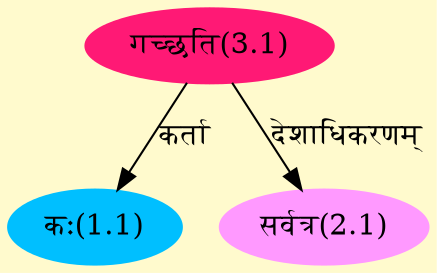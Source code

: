 digraph G{
rankdir=BT;
 compound=true;
 bgcolor="lemonchiffon1";
Node1_1 [style=filled, color="#00BFFF" label = "कः(1.1)"]
Node3_1 [style=filled, color="#FF1975" label = "गच्छति(3.1)"]
Node2_1 [style=filled, color="#FF99FF" label = "सर्वत्र(2.1)"]
/* Start of Relations section */

Node1_1 -> Node3_1 [  label="कर्ता"  dir="back" ]
Node2_1 -> Node3_1 [  label="देशाधिकरणम्"  dir="back" ]
}
